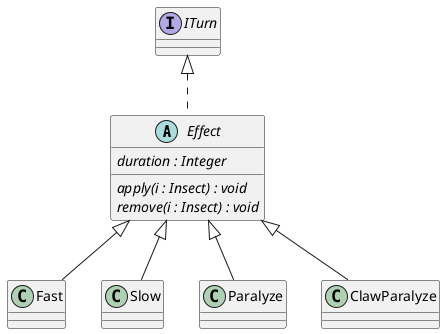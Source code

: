 @startuml spore

abstract class Effect implements ITurn{
    {abstract} duration : Integer
    {abstract} apply(i : Insect) : void
    {abstract} remove(i : Insect) : void
}

class Fast extends Effect {}
class Slow extends Effect {}
class Paralyze extends Effect {}
class ClawParalyze extends Effect {}

@enduml